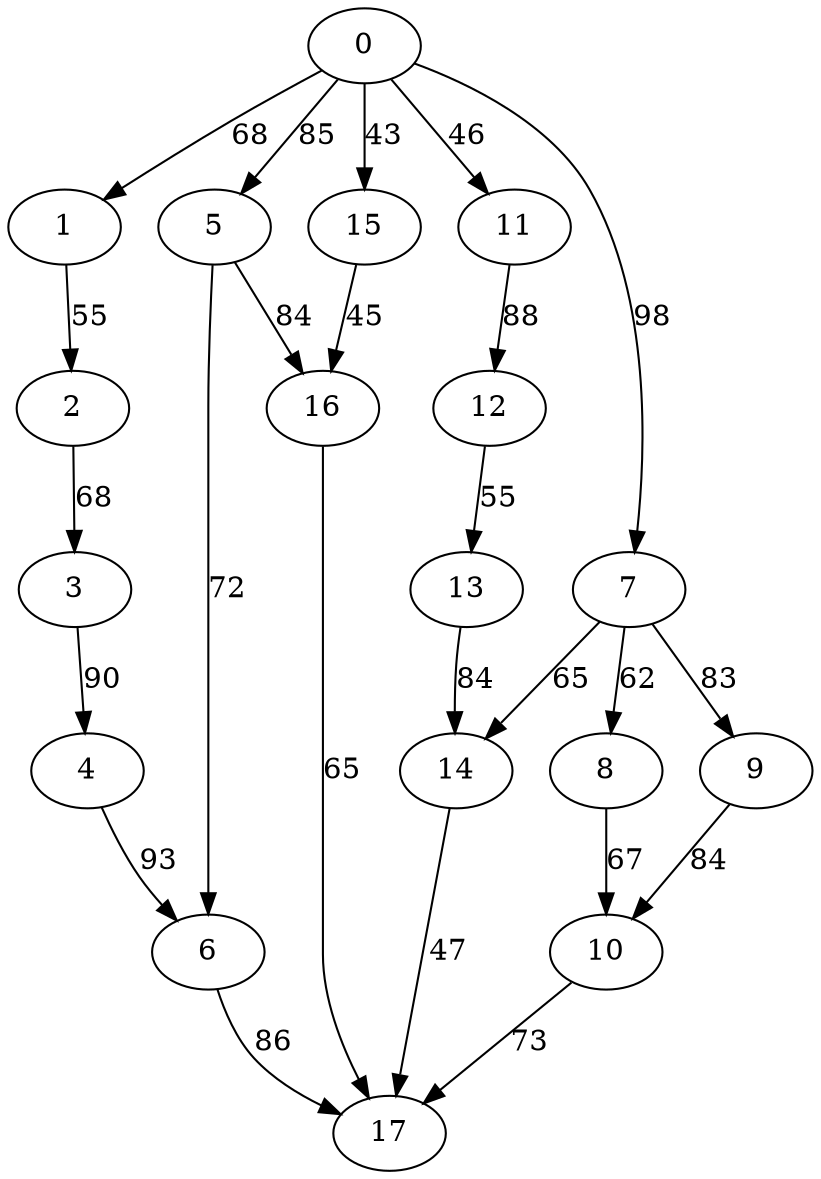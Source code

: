 digraph t20p3r5_12 {
0 -> 1 [ label = 68 ];
0 -> 5 [ label = 85 ];
0 -> 7 [ label = 98 ];
0 -> 11 [ label = 46 ];
0 -> 15 [ label = 43 ];
1 -> 2 [ label = 55 ];
2 -> 3 [ label = 68 ];
3 -> 4 [ label = 90 ];
4 -> 6 [ label = 93 ];
5 -> 6 [ label = 72 ];
5 -> 16 [ label = 84 ];
6 -> 17 [ label = 86 ];
7 -> 8 [ label = 62 ];
7 -> 9 [ label = 83 ];
7 -> 14 [ label = 65 ];
8 -> 10 [ label = 67 ];
9 -> 10 [ label = 84 ];
10 -> 17 [ label = 73 ];
11 -> 12 [ label = 88 ];
12 -> 13 [ label = 55 ];
13 -> 14 [ label = 84 ];
14 -> 17 [ label = 47 ];
15 -> 16 [ label = 45 ];
16 -> 17 [ label = 65 ];
 }

